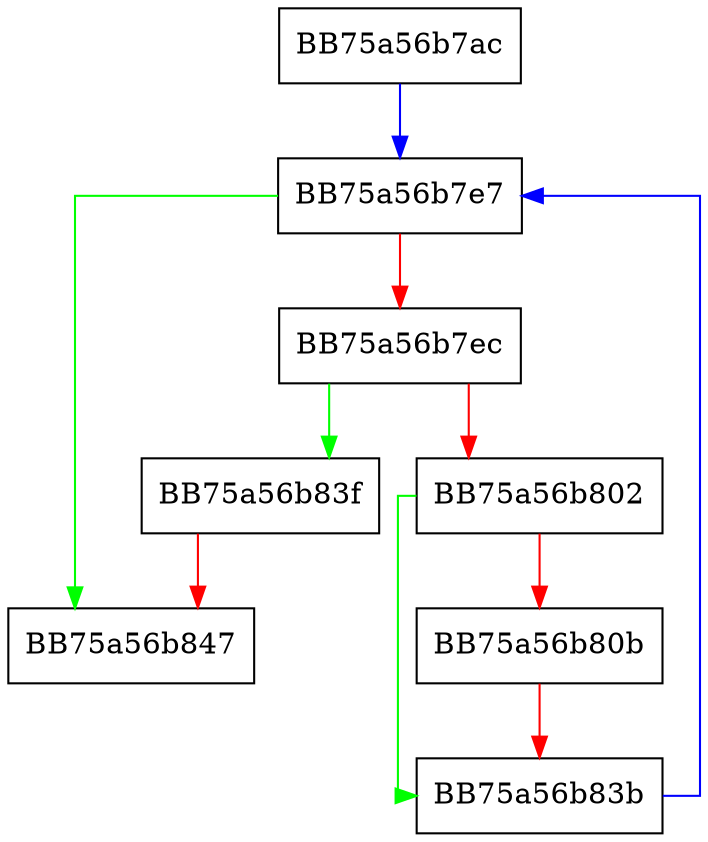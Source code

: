 digraph CreatePathList {
  node [shape="box"];
  graph [splines=ortho];
  BB75a56b7ac -> BB75a56b7e7 [color="blue"];
  BB75a56b7e7 -> BB75a56b847 [color="green"];
  BB75a56b7e7 -> BB75a56b7ec [color="red"];
  BB75a56b7ec -> BB75a56b83f [color="green"];
  BB75a56b7ec -> BB75a56b802 [color="red"];
  BB75a56b802 -> BB75a56b83b [color="green"];
  BB75a56b802 -> BB75a56b80b [color="red"];
  BB75a56b80b -> BB75a56b83b [color="red"];
  BB75a56b83b -> BB75a56b7e7 [color="blue"];
  BB75a56b83f -> BB75a56b847 [color="red"];
}